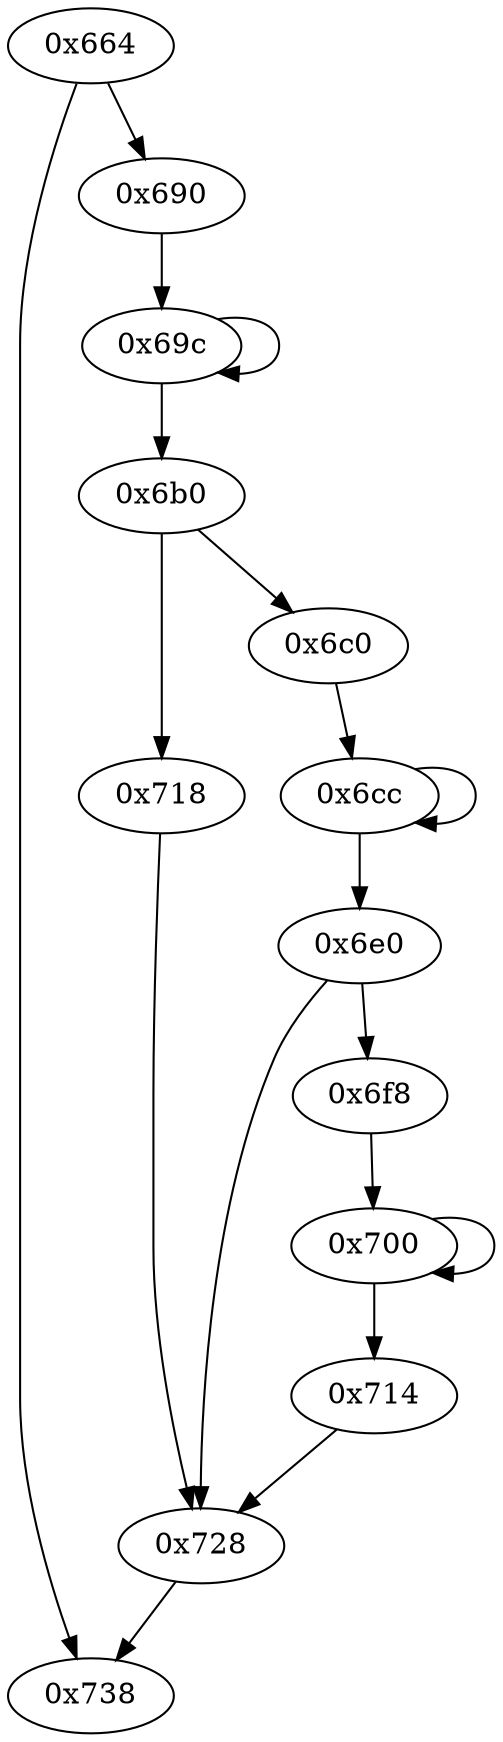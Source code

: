 digraph "" {
	"0x728"	 [opcode="[u'ldr', u'add', u'bl', u'mov']"];
	"0x738"	 [opcode="[u'ldr', u'ldr', u'ldr', u'ldr', u'sub', u'sub', u'pop']"];
	"0x728" -> "0x738";
	"0x700"	 [opcode="[u'ldr', u'cmp', u'mov', u'sub', u'b']"];
	"0x700" -> "0x700";
	"0x714"	 [opcode="[u'b']"];
	"0x700" -> "0x714";
	"0x664"	 [opcode="[u'push', u'add', u'sub', u'mov', u'ldr', u'cmp', u'ldr', u'ldr', u'str', u'mov', u'b']"];
	"0x664" -> "0x738";
	"0x690"	 [opcode="[u'sub', u'add', u'add']"];
	"0x664" -> "0x690";
	"0x718"	 [opcode="[u'ldr', u'add', u'bl', u'ldr']"];
	"0x718" -> "0x728";
	"0x69c"	 [opcode="[u'ldr', u'sub', u'ldrb', u'str', u'b']"];
	"0x690" -> "0x69c";
	"0x6b0"	 [opcode="[u'ldr', u'sub', u'cmp', u'b']"];
	"0x6b0" -> "0x718";
	"0x6c0"	 [opcode="[u'add', u'sub', u'add']"];
	"0x6b0" -> "0x6c0";
	"0x6cc"	 [opcode="[u'ldr', u'cmp', u'mov', u'sub', u'b']"];
	"0x6c0" -> "0x6cc";
	"0x6e0"	 [opcode="[u'ldr', u'add', u'bl', u'ldr', u'cmp', u'b']"];
	"0x6e0" -> "0x728";
	"0x6f8"	 [opcode="[u'sub', u'add']"];
	"0x6e0" -> "0x6f8";
	"0x6f8" -> "0x700";
	"0x69c" -> "0x6b0";
	"0x69c" -> "0x69c";
	"0x6cc" -> "0x6e0";
	"0x6cc" -> "0x6cc";
	"0x714" -> "0x728";
}
